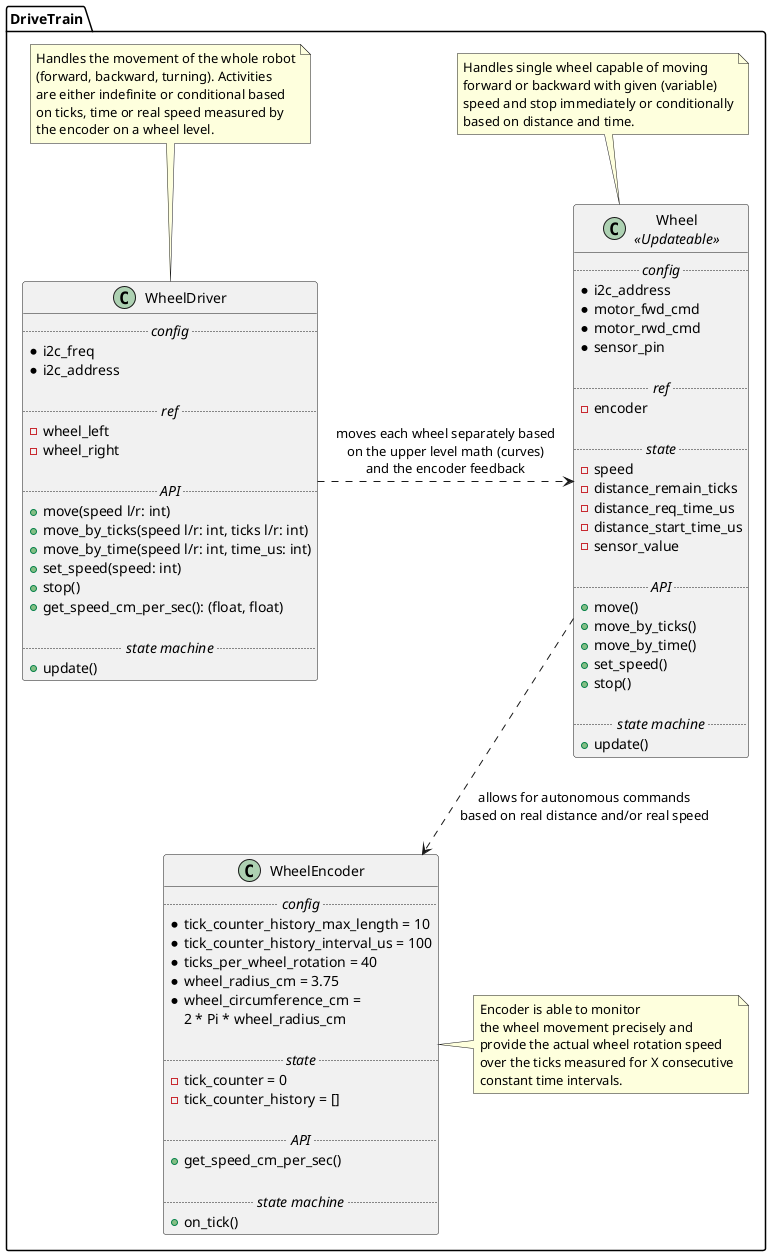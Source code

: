
@startuml

namespace DriveTrain {
    class WheelDriver {
        .... //config// ....
        * i2c_freq
        * i2c_address

        .... //ref// ....
        - wheel_left
        - wheel_right

        .... //API// ....
        + move(speed l/r: int)
        + move_by_ticks(speed l/r: int, ticks l/r: int)
        + move_by_time(speed l/r: int, time_us: int)
        + set_speed(speed: int)
        + stop()
        + get_speed_cm_per_sec(): (float, float)

        .... //state machine// ....
        + update()
    }

    note top of WheelDriver
        Handles the movement of the whole robot
        (forward, backward, turning). Activities
        are either indefinite or conditional based
        on ticks, time or real speed measured by
        the encoder on a wheel level.
    end note

    class Wheel as "Wheel\n//<<Updateable>>//" {
        .... //config// ....
        * i2c_address
        * motor_fwd_cmd
        * motor_rwd_cmd
        * sensor_pin

        .... //ref// ....
        - encoder

        .... //state// ....
        - speed
        - distance_remain_ticks
        - distance_req_time_us
        - distance_start_time_us
        - sensor_value

        .... //API// ....
        + move()
        + move_by_ticks()
        + move_by_time()
        + set_speed()
        + stop()

        .... //state machine// ....
        + update()
    }

    note top of Wheel
        Handles single wheel capable of moving
        forward or backward with given (variable)
        speed and stop immediately or conditionally
        based on distance and time.
    end note

    class WheelEncoder {
        .... //config// ....
        * tick_counter_history_max_length = 10
        * tick_counter_history_interval_us = 100
        * ticks_per_wheel_rotation = 40
        * wheel_radius_cm = 3.75
        * wheel_circumference_cm =
            2 * Pi * wheel_radius_cm

        .... //state// ....
        - tick_counter = 0
        - tick_counter_history = []

        .... //API// ....
        + get_speed_cm_per_sec()

        .... //state machine// ....
        + on_tick()
    }

    note right of WheelEncoder
        Encoder is able to monitor
        the wheel movement precisely and
        provide the actual wheel rotation speed
        over the ticks measured for X consecutive
        constant time intervals.
    end note

    WheelDriver .right.> Wheel: "moves each wheel separately based\non the upper level math (curves)\nand the encoder feedback"
    Wheel .down.> WheelEncoder: "allows for autonomous commands\nbased on real distance and/or real speed"
}

@enduml
